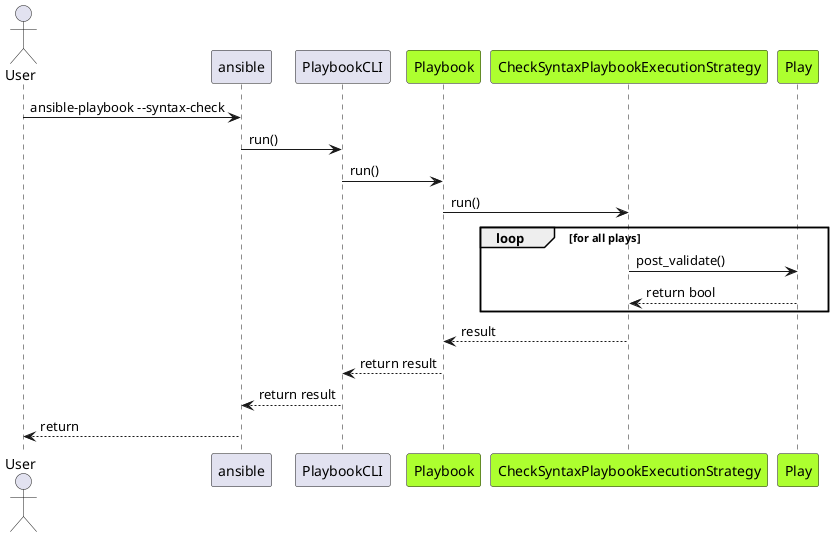 @startuml
actor User
User->ansible: ansible-playbook --syntax-check
ansible->PlaybookCLI: run()
participant Playbook #GreenYellow
participant CheckSyntaxPlaybookExecutionStrategy #GreenYellow
participant Play #GreenYellow
PlaybookCLI->Playbook:run()
Playbook->CheckSyntaxPlaybookExecutionStrategy:run()
loop for all plays
    CheckSyntaxPlaybookExecutionStrategy->Play: post_validate()
    Play-->CheckSyntaxPlaybookExecutionStrategy: return bool
end
CheckSyntaxPlaybookExecutionStrategy --> Playbook: result
Playbook-->PlaybookCLI: return result
PlaybookCLI-->ansible: return result
ansible-->User: return
@enduml